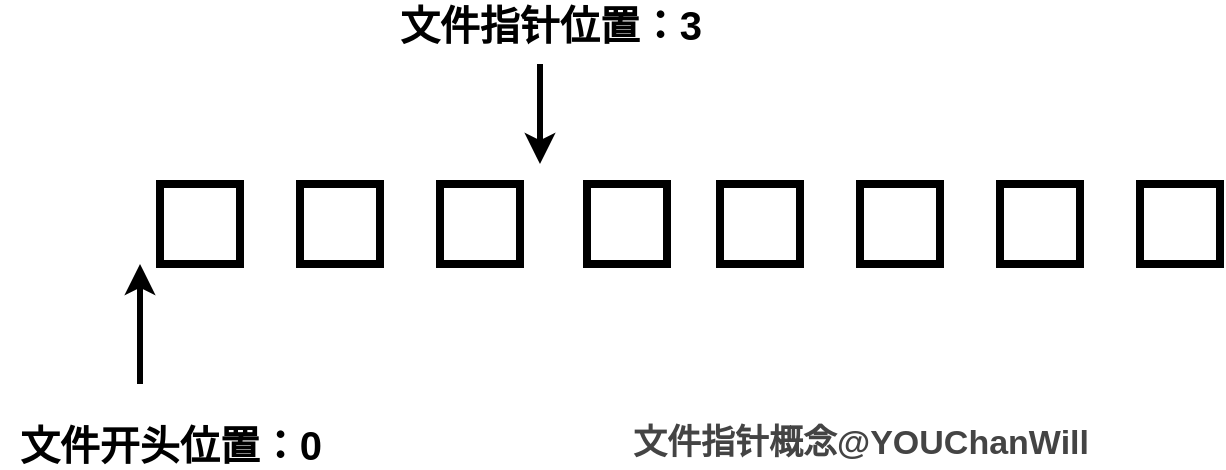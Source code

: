 <mxfile version="14.4.2" type="github"><diagram id="EDTV7zKoFcsK4t90am-X" name="Page-1"><mxGraphModel dx="942" dy="554" grid="1" gridSize="10" guides="1" tooltips="1" connect="1" arrows="1" fold="1" page="1" pageScale="1" pageWidth="827" pageHeight="1169" math="0" shadow="0"><root><mxCell id="0"/><mxCell id="1" parent="0"/><mxCell id="yDFetstagINkHkoCvDtZ-2" value="" style="whiteSpace=wrap;html=1;aspect=fixed;strokeWidth=4;" vertex="1" parent="1"><mxGeometry x="300" y="200" width="40" height="40" as="geometry"/></mxCell><mxCell id="yDFetstagINkHkoCvDtZ-3" value="" style="whiteSpace=wrap;html=1;aspect=fixed;strokeWidth=4;" vertex="1" parent="1"><mxGeometry x="160" y="200" width="40" height="40" as="geometry"/></mxCell><mxCell id="yDFetstagINkHkoCvDtZ-6" value="" style="whiteSpace=wrap;html=1;aspect=fixed;strokeWidth=4;" vertex="1" parent="1"><mxGeometry x="230" y="200" width="40" height="40" as="geometry"/></mxCell><mxCell id="yDFetstagINkHkoCvDtZ-7" value="" style="whiteSpace=wrap;html=1;aspect=fixed;strokeWidth=4;" vertex="1" parent="1"><mxGeometry x="373.5" y="200" width="40" height="40" as="geometry"/></mxCell><mxCell id="yDFetstagINkHkoCvDtZ-8" value="" style="whiteSpace=wrap;html=1;aspect=fixed;strokeWidth=4;" vertex="1" parent="1"><mxGeometry x="440" y="200" width="40" height="40" as="geometry"/></mxCell><mxCell id="yDFetstagINkHkoCvDtZ-10" value="" style="whiteSpace=wrap;html=1;aspect=fixed;strokeWidth=4;" vertex="1" parent="1"><mxGeometry x="580" y="200" width="40" height="40" as="geometry"/></mxCell><mxCell id="yDFetstagINkHkoCvDtZ-11" value="" style="whiteSpace=wrap;html=1;aspect=fixed;strokeWidth=4;" vertex="1" parent="1"><mxGeometry x="510" y="200" width="40" height="40" as="geometry"/></mxCell><mxCell id="yDFetstagINkHkoCvDtZ-12" value="" style="whiteSpace=wrap;html=1;aspect=fixed;strokeWidth=4;" vertex="1" parent="1"><mxGeometry x="650" y="200" width="40" height="40" as="geometry"/></mxCell><mxCell id="yDFetstagINkHkoCvDtZ-13" value="" style="endArrow=classic;html=1;strokeWidth=3;" edge="1" parent="1"><mxGeometry width="50" height="50" relative="1" as="geometry"><mxPoint x="150" y="300" as="sourcePoint"/><mxPoint x="150" y="240" as="targetPoint"/></mxGeometry></mxCell><mxCell id="yDFetstagINkHkoCvDtZ-14" value="&lt;b&gt;&lt;font style=&quot;font-size: 20px&quot;&gt;文件开头位置：0&lt;/font&gt;&lt;/b&gt;" style="text;html=1;resizable=0;autosize=1;align=center;verticalAlign=middle;points=[];fillColor=none;strokeColor=none;rounded=0;" vertex="1" parent="1"><mxGeometry x="80" y="320" width="170" height="20" as="geometry"/></mxCell><mxCell id="yDFetstagINkHkoCvDtZ-15" value="" style="endArrow=classic;html=1;strokeWidth=3;" edge="1" parent="1"><mxGeometry width="50" height="50" relative="1" as="geometry"><mxPoint x="350" y="140" as="sourcePoint"/><mxPoint x="350" y="190" as="targetPoint"/></mxGeometry></mxCell><mxCell id="yDFetstagINkHkoCvDtZ-16" value="&lt;b&gt;&lt;font style=&quot;font-size: 20px&quot;&gt;文件指针位置：3&lt;/font&gt;&lt;/b&gt;" style="text;html=1;resizable=0;autosize=1;align=center;verticalAlign=middle;points=[];fillColor=none;strokeColor=none;rounded=0;" vertex="1" parent="1"><mxGeometry x="270" y="110" width="170" height="20" as="geometry"/></mxCell><mxCell id="yDFetstagINkHkoCvDtZ-17" value="&lt;span style=&quot;color: rgb(68 , 68 , 68) ; background-color: rgb(255 , 255 , 255)&quot;&gt;&lt;font style=&quot;font-size: 17px&quot;&gt;&lt;b&gt;文件指针概念@YOUChanWill&lt;/b&gt;&lt;/font&gt;&lt;/span&gt;" style="text;html=1;resizable=0;autosize=1;align=center;verticalAlign=middle;points=[];fillColor=none;strokeColor=none;rounded=0;" vertex="1" parent="1"><mxGeometry x="390" y="320" width="240" height="20" as="geometry"/></mxCell></root></mxGraphModel></diagram></mxfile>